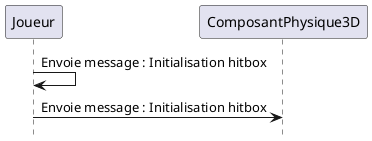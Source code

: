 @startuml
hide footbox

participant "Joueur" as joueur
participant "ComposantPhysique3D" as compPhys

joueur -> joueur : Envoie message : Initialisation hitbox
joueur -> compPhys : Envoie message : Initialisation hitbox

@enduml
